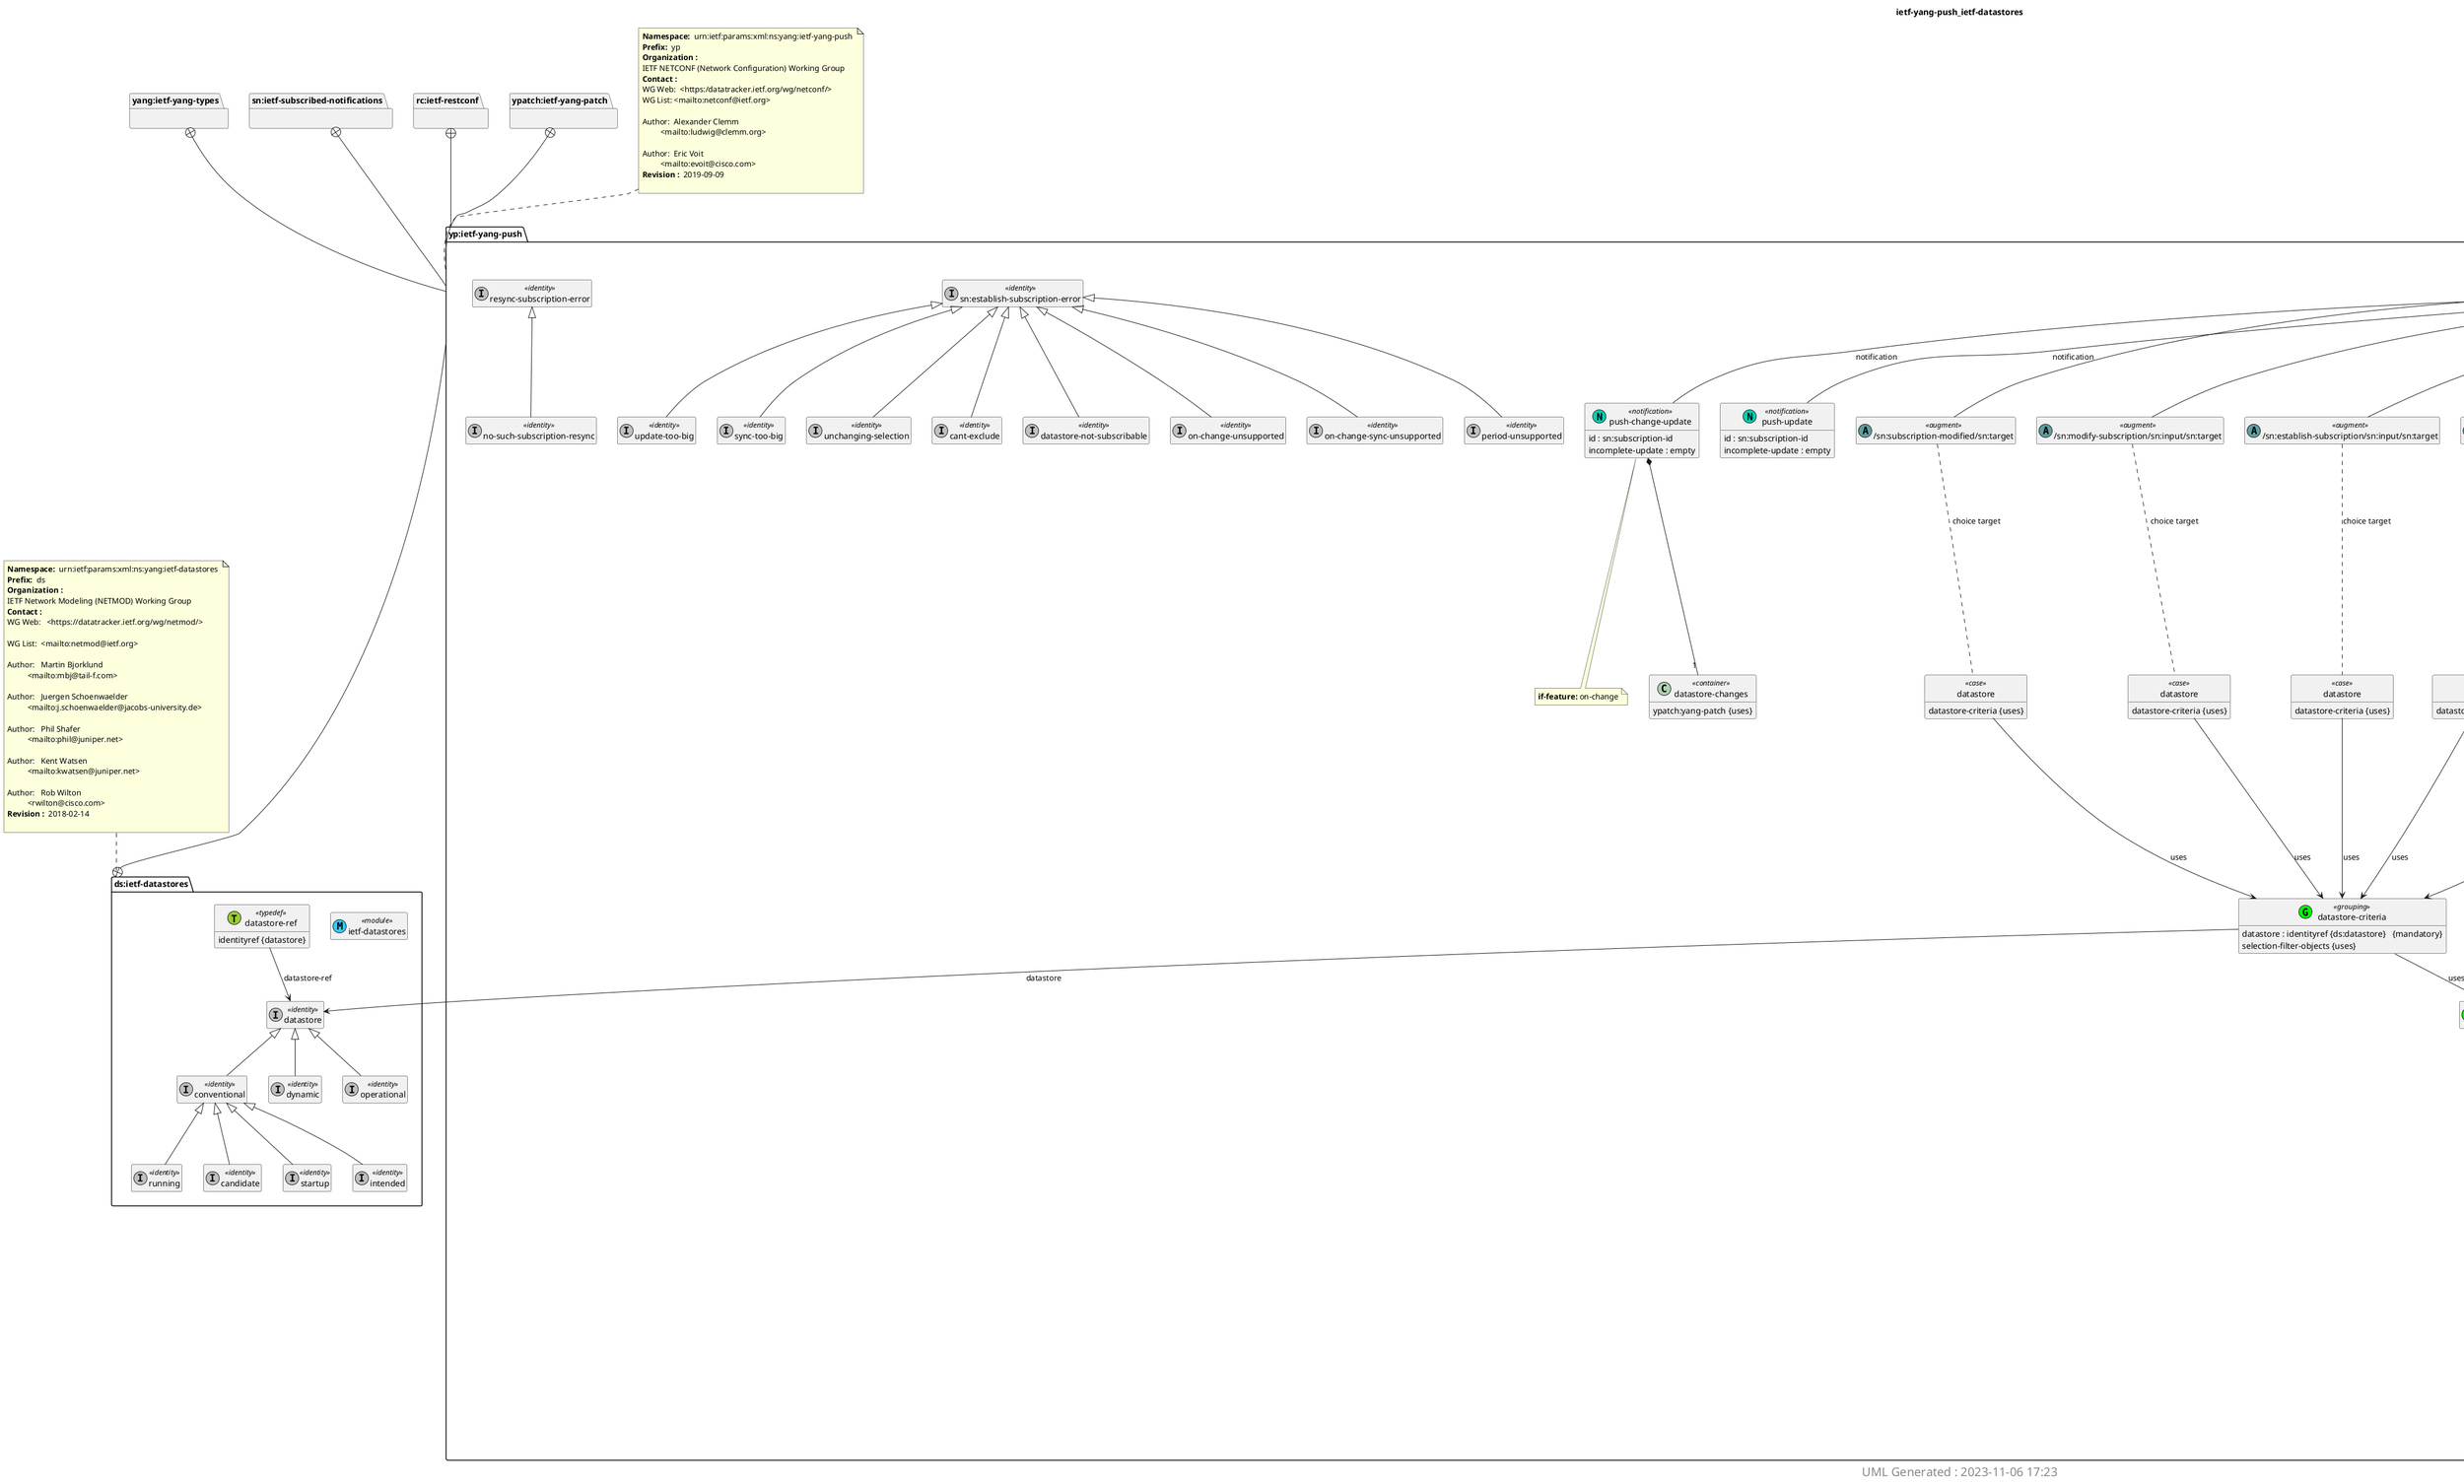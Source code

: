 'Download plantuml from http://plantuml.sourceforge.net/ 
'Generate png with java -jar plantuml.jar <file> 
'Output in img/<module>.png 
'If Java spits out memory error increase heap size with java -Xmx1024m  -jar plantuml.jar <file> 
@startuml img/ietf-yang-push_ietf-datastores.png 
hide empty fields 
hide empty methods 
hide <<case>> circle
hide <<augment>> circle
hide <<choice>> circle
hide <<leafref>> stereotype
hide <<leafref>> circle
page 1x1 
Title ietf-yang-push_ietf-datastores 

package "yang:ietf-yang-types" as yang_ietf_yang_types { 
} 

package "sn:ietf-subscribed-notifications" as sn_ietf_subscribed_notifications { 
} 

package "ds:ietf-datastores" as ds_ietf_datastores { 
} 

package "rc:ietf-restconf" as rc_ietf_restconf { 
} 

package "ypatch:ietf-yang-patch" as ypatch_ietf_yang_patch { 
} 

package "yp:ietf-yang-push" as yp_ietf_yang_push { 
} 
note top of yp_ietf_yang_push : <b>Namespace: </b> urn:ietf:params:xml:ns:yang:ietf-yang-push \n<b>Prefix: </b> yp \n<b>Organization : </b>\nIETF NETCONF (Network Configuration) Working Group \n<b>Contact : </b>\nWG Web:  <https:/datatracker.ietf.org/wg/netconf/> \nWG List: <mailto:netconf@ietf.org> \n \nAuthor:  Alexander Clemm \n         <mailto:ludwig@clemm.org> \n \nAuthor:  Eric Voit \n         <mailto:evoit@cisco.com> \n<b>Revision : </b> 2019-09-09 \n

package "yp:ietf-yang-push" as yp_ietf_yang_push { 
class "ietf-yang-push" as ietf_yang_push << (M, #33CCFF) module>> 
ietf_yang_push : feature : on-change 
enum "change-type" as yp_change_type_typedef <<enumeration>> {
create
delete
insert
MORE
}
class "selection-filter-ref" as yp_selection_filter_ref_typedef << (T, YellowGreen) typedef>>
yp_selection_filter_ref_typedef : leafref : /sn:filters/yp:selection-filter/yp:filter-id
class "centiseconds" as yp_centiseconds_typedef << (T, YellowGreen) typedef>>
yp_centiseconds_typedef : uint32
class "datastore-criteria" as ietf_yang_push_I_datastore_criteria_grouping <<(G,Lime) grouping>> 
ietf_yang_push_I_datastore_criteria_grouping : datastore : identityref {ds:datastore}   {mandatory}
ietf_yang_push_I_datastore_criteria_grouping : selection-filter-objects {uses} 
class "selection-filter-types" as ietf_yang_push_I_selection_filter_types_grouping <<(G,Lime) grouping>> 
class "filter-spec" as ietf_yang_push_I_selection_filter_types_I_filter_spec <<choice>> 
ietf_yang_push_I_selection_filter_types_grouping .. ietf_yang_push_I_selection_filter_types_I_filter_spec : choice 
class "datastore-xpath-filter" as ietf_yang_push_I_selection_filter_types_I_filter_spec_I_datastore_xpath_filter_case <<case>> 
ietf_yang_push_I_selection_filter_types_I_filter_spec .. ietf_yang_push_I_selection_filter_types_I_filter_spec_I_datastore_xpath_filter_case : choice datastore-xpath-filter
ietf_yang_push_I_selection_filter_types_I_filter_spec_I_datastore_xpath_filter_case : datastore-xpath-filter : yang:xpath1.0   {if-feature : sn:xpath}
class "selection-filter-objects" as ietf_yang_push_I_selection_filter_objects_grouping <<(G,Lime) grouping>> 
class "selection-filter" as ietf_yang_push_I_selection_filter_objects_I_selection_filter <<choice>> 
ietf_yang_push_I_selection_filter_objects_grouping .. ietf_yang_push_I_selection_filter_objects_I_selection_filter : choice 
class "by-reference" as ietf_yang_push_I_selection_filter_objects_I_selection_filter_I_by_reference_case <<case>>
ietf_yang_push_I_selection_filter_objects_I_selection_filter .. ietf_yang_push_I_selection_filter_objects_I_selection_filter_I_by_reference_case  : choice selection-filter
ietf_yang_push_I_selection_filter_objects_I_selection_filter_I_by_reference_case : selection-filter-ref : selection-filter-ref   {mandatory}
class "within-subscription" as ietf_yang_push_I_selection_filter_objects_I_selection_filter_I_within_subscription_case <<case>>
ietf_yang_push_I_selection_filter_objects_I_selection_filter .. ietf_yang_push_I_selection_filter_objects_I_selection_filter_I_within_subscription_case  : choice selection-filter
ietf_yang_push_I_selection_filter_objects_I_selection_filter_I_within_subscription_case : selection-filter-types {uses} 
class "update-policy-modifiable" as ietf_yang_push_I_update_policy_modifiable_grouping <<(G,Lime) grouping>> 
class "update-trigger" as ietf_yang_push_I_update_policy_modifiable_I_update_trigger <<choice>> 
ietf_yang_push_I_update_policy_modifiable_grouping .. ietf_yang_push_I_update_policy_modifiable_I_update_trigger : choice 
class "periodic" as ietf_yang_push_I_update_policy_modifiable_I_update_trigger_I_periodic_case <<case>>
ietf_yang_push_I_update_policy_modifiable_I_update_trigger .. ietf_yang_push_I_update_policy_modifiable_I_update_trigger_I_periodic_case  : choice update-trigger
class "periodic" as  ietf_yang_push_I_update_policy_modifiable_I_update_trigger_I_periodic_I_periodic <<container>> 
ietf_yang_push_I_update_policy_modifiable_I_update_trigger_I_periodic_case *-- "0..1" ietf_yang_push_I_update_policy_modifiable_I_update_trigger_I_periodic_I_periodic 
note bottom of ietf_yang_push_I_update_policy_modifiable_I_update_trigger_I_periodic_I_periodic
<b>Presence: </b>indicates a periodic subscription
end note 
ietf_yang_push_I_update_policy_modifiable_I_update_trigger_I_periodic_I_periodic : period : centiseconds   {mandatory}
ietf_yang_push_I_update_policy_modifiable_I_update_trigger_I_periodic_I_periodic : anchor-time : yang:date-and-time  
class "on-change" as ietf_yang_push_I_update_policy_modifiable_I_update_trigger_I_on_change_case <<case>>
ietf_yang_push_I_update_policy_modifiable_I_update_trigger .. ietf_yang_push_I_update_policy_modifiable_I_update_trigger_I_on_change_case  : choice update-trigger
note bottom of ietf_yang_push_I_update_policy_modifiable_I_update_trigger_I_on_change_case
<b>if-feature: </b>on-change
end note 
class "on-change" as  ietf_yang_push_I_update_policy_modifiable_I_update_trigger_I_on_change_I_on_change <<container>> 
ietf_yang_push_I_update_policy_modifiable_I_update_trigger_I_on_change_case *-- "0..1" ietf_yang_push_I_update_policy_modifiable_I_update_trigger_I_on_change_I_on_change 
note bottom of ietf_yang_push_I_update_policy_modifiable_I_update_trigger_I_on_change_I_on_change
<b>Presence: </b>indicates an on-change subscription
end note 
ietf_yang_push_I_update_policy_modifiable_I_update_trigger_I_on_change_I_on_change : dampening-period : centiseconds   = 0 
class "update-policy" as ietf_yang_push_I_update_policy_grouping <<(G,Lime) grouping>> 
ietf_yang_push_I_update_policy_grouping : update-policy-modifiable {uses} 
class "hints" as ietf_yang_push_I_hints_grouping <<(G,Lime) grouping>> 
ietf_yang_push_I_hints_grouping : period-hint : centiseconds  
ietf_yang_push_I_hints_grouping : filter-failure-hint : string  
ietf_yang_push_I_hints_grouping : object-count-estimate : uint32  
ietf_yang_push_I_hints_grouping : object-count-limit : uint32  
ietf_yang_push_I_hints_grouping : kilobytes-estimate : uint32  
ietf_yang_push_I_hints_grouping : kilobytes-limit : uint32  
ietf_yang_push : resync-subscription( in: id)
class "/sn:establish-subscription/sn:input" as sn_establish_subscription_sn_input << (A,CadetBlue) augment>>
ietf_yang_push *--  sn_establish_subscription_sn_input 
sn_establish_subscription_sn_input : update-policy {uses} 
class "/sn:establish-subscription/sn:input/sn:target" as sn_establish_subscription_sn_input_sn_target << (A,CadetBlue) augment>>
ietf_yang_push *--  sn_establish_subscription_sn_input_sn_target 
class "datastore" as ietf_subscribed_notifications_I_establish_subscription_I_input_I_target_I_datastore_case <<case>>
sn_establish_subscription_sn_input_sn_target .. ietf_subscribed_notifications_I_establish_subscription_I_input_I_target_I_datastore_case  : choice target
ietf_subscribed_notifications_I_establish_subscription_I_input_I_target_I_datastore_case : datastore-criteria {uses} 
class "/sn:modify-subscription/sn:input" as sn_modify_subscription_sn_input << (A,CadetBlue) augment>>
ietf_yang_push *--  sn_modify_subscription_sn_input 
sn_modify_subscription_sn_input : update-policy-modifiable {uses} 
class "/sn:modify-subscription/sn:input/sn:target" as sn_modify_subscription_sn_input_sn_target << (A,CadetBlue) augment>>
ietf_yang_push *--  sn_modify_subscription_sn_input_sn_target 
class "datastore" as ietf_subscribed_notifications_I_modify_subscription_I_input_I_target_I_datastore_case <<case>>
sn_modify_subscription_sn_input_sn_target .. ietf_subscribed_notifications_I_modify_subscription_I_input_I_target_I_datastore_case  : choice target
ietf_subscribed_notifications_I_modify_subscription_I_input_I_target_I_datastore_case : datastore-criteria {uses} 
class "push-update" as ietf_yang_push_I_push_update << (N,#00D1B2) notification>> 
ietf_yang_push -- ietf_yang_push_I_push_update : notification 
ietf_yang_push_I_push_update : id : sn:subscription-id  
ietf_yang_push_I_push_update : incomplete-update : empty  
class "push-change-update" as ietf_yang_push_I_push_change_update << (N,#00D1B2) notification>> 
ietf_yang_push -- ietf_yang_push_I_push_change_update : notification 
note bottom of ietf_yang_push_I_push_change_update
<b>if-feature: </b>on-change
end note 
ietf_yang_push_I_push_change_update : id : sn:subscription-id  
class "datastore-changes" as  ietf_yang_push_I_push_change_update_I_datastore_changes <<container>> 
ietf_yang_push_I_push_change_update *-- "1" ietf_yang_push_I_push_change_update_I_datastore_changes 
ietf_yang_push_I_push_change_update_I_datastore_changes : ypatch:yang-patch {uses} 
ietf_yang_push_I_push_change_update : incomplete-update : empty  
class "/sn:subscription-started" as sn_subscription_started << (A,CadetBlue) augment>>
ietf_yang_push *--  sn_subscription_started 
sn_subscription_started : update-policy {uses} 
class "/sn:subscription-started/sn:target" as sn_subscription_started_sn_target << (A,CadetBlue) augment>>
ietf_yang_push *--  sn_subscription_started_sn_target 
class "datastore" as ietf_subscribed_notifications_I_subscription_started_I_target_I_datastore_case <<case>>
sn_subscription_started_sn_target .. ietf_subscribed_notifications_I_subscription_started_I_target_I_datastore_case  : choice target
ietf_subscribed_notifications_I_subscription_started_I_target_I_datastore_case : datastore-criteria {uses} 
class "/sn:subscription-modified" as sn_subscription_modified << (A,CadetBlue) augment>>
ietf_yang_push *--  sn_subscription_modified 
sn_subscription_modified : update-policy {uses} 
class "/sn:subscription-modified/sn:target" as sn_subscription_modified_sn_target << (A,CadetBlue) augment>>
ietf_yang_push *--  sn_subscription_modified_sn_target 
class "datastore" as ietf_subscribed_notifications_I_subscription_modified_I_target_I_datastore_case <<case>>
sn_subscription_modified_sn_target .. ietf_subscribed_notifications_I_subscription_modified_I_target_I_datastore_case  : choice target
ietf_subscribed_notifications_I_subscription_modified_I_target_I_datastore_case : datastore-criteria {uses} 
class "/sn:filters" as sn_filters << (A,CadetBlue) augment>>
ietf_yang_push *--  sn_filters 
class "selection-filter" as ietf_subscribed_notifications_I_filters_I_selection_filter << (L, #FF7700) list>> 
sn_filters *-- "0..N" ietf_subscribed_notifications_I_filters_I_selection_filter 
ietf_subscribed_notifications_I_filters_I_selection_filter : +filter-id : string  {key} 
ietf_subscribed_notifications_I_filters_I_selection_filter : selection-filter-types {uses} 
class "/sn:subscriptions/sn:subscription" as sn_subscriptions_sn_subscription << (A,CadetBlue) augment>>
ietf_yang_push *--  sn_subscriptions_sn_subscription 
note bottom of sn_subscriptions_sn_subscription
<b>When: </b>yp:datastore
end note 
sn_subscriptions_sn_subscription : update-policy {uses} 
class "/sn:subscriptions/sn:subscription/sn:target" as sn_subscriptions_sn_subscription_sn_target << (A,CadetBlue) augment>>
ietf_yang_push *--  sn_subscriptions_sn_subscription_sn_target 
class "datastore" as ietf_subscribed_notifications_I_subscriptions_I_subscription_I_target_I_datastore_case <<case>>
sn_subscriptions_sn_subscription_sn_target .. ietf_subscribed_notifications_I_subscriptions_I_subscription_I_target_I_datastore_case  : choice target
ietf_subscribed_notifications_I_subscriptions_I_subscription_I_target_I_datastore_case : datastore-criteria {uses} 
class "sn:establish-subscription-error" as sn_establish_subscription_error_identity << (I,Silver) identity>> 
class "resync-subscription-error" as yp_resync_subscription_error_identity << (I,Silver) identity>> 
class "cant-exclude" as yp_cant_exclude_identity << (I,Silver) identity>> 
sn_establish_subscription_error_identity <|-- yp_cant_exclude_identity 
class "datastore-not-subscribable" as yp_datastore_not_subscribable_identity << (I,Silver) identity>> 
sn_establish_subscription_error_identity <|-- yp_datastore_not_subscribable_identity 
class "no-such-subscription-resync" as yp_no_such_subscription_resync_identity << (I,Silver) identity>> 
yp_resync_subscription_error_identity <|-- yp_no_such_subscription_resync_identity 
class "on-change-unsupported" as yp_on_change_unsupported_identity << (I,Silver) identity>> 
sn_establish_subscription_error_identity <|-- yp_on_change_unsupported_identity 
class "on-change-sync-unsupported" as yp_on_change_sync_unsupported_identity << (I,Silver) identity>> 
sn_establish_subscription_error_identity <|-- yp_on_change_sync_unsupported_identity 
class "period-unsupported" as yp_period_unsupported_identity << (I,Silver) identity>> 
sn_establish_subscription_error_identity <|-- yp_period_unsupported_identity 
class "update-too-big" as yp_update_too_big_identity << (I,Silver) identity>> 
sn_establish_subscription_error_identity <|-- yp_update_too_big_identity 
class "sync-too-big" as yp_sync_too_big_identity << (I,Silver) identity>> 
sn_establish_subscription_error_identity <|-- yp_sync_too_big_identity 
class "unchanging-selection" as yp_unchanging_selection_identity << (I,Silver) identity>> 
sn_establish_subscription_error_identity <|-- yp_unchanging_selection_identity 
} 

yang_ietf_yang_types +-- yp_ietf_yang_push
sn_ietf_subscribed_notifications +-- yp_ietf_yang_push
ds_ietf_datastores +-- yp_ietf_yang_push
rc_ietf_restconf +-- yp_ietf_yang_push
ypatch_ietf_yang_patch +-- yp_ietf_yang_push

package "ds:ietf-datastores" as ds_ietf_datastores { 
} 
note top of ds_ietf_datastores : <b>Namespace: </b> urn:ietf:params:xml:ns:yang:ietf-datastores \n<b>Prefix: </b> ds \n<b>Organization : </b>\nIETF Network Modeling (NETMOD) Working Group \n<b>Contact : </b>\nWG Web:   <https://datatracker.ietf.org/wg/netmod/> \n \nWG List:  <mailto:netmod@ietf.org> \n \nAuthor:   Martin Bjorklund \n          <mailto:mbj@tail-f.com> \n \nAuthor:   Juergen Schoenwaelder \n          <mailto:j.schoenwaelder@jacobs-university.de> \n \nAuthor:   Phil Shafer \n          <mailto:phil@juniper.net> \n \nAuthor:   Kent Watsen \n          <mailto:kwatsen@juniper.net> \n \nAuthor:   Rob Wilton \n          <rwilton@cisco.com> \n<b>Revision : </b> 2018-02-14 \n

package "ds:ietf-datastores" as ds_ietf_datastores { 
class "ietf-datastores" as ietf_datastores << (M, #33CCFF) module>> 
class "datastore-ref" as ds_datastore_ref_typedef << (T, YellowGreen) typedef>>
ds_datastore_ref_typedef : identityref {datastore}
class "datastore" as ds_datastore_identity << (I,Silver) identity>> 
class "conventional" as ds_conventional_identity << (I,Silver) identity>> 
ds_datastore_identity <|-- ds_conventional_identity 
class "running" as ds_running_identity << (I,Silver) identity>> 
ds_conventional_identity <|-- ds_running_identity 
class "candidate" as ds_candidate_identity << (I,Silver) identity>> 
ds_conventional_identity <|-- ds_candidate_identity 
class "startup" as ds_startup_identity << (I,Silver) identity>> 
ds_conventional_identity <|-- ds_startup_identity 
class "intended" as ds_intended_identity << (I,Silver) identity>> 
ds_conventional_identity <|-- ds_intended_identity 
class "dynamic" as ds_dynamic_identity << (I,Silver) identity>> 
ds_datastore_identity <|-- ds_dynamic_identity 
class "operational" as ds_operational_identity << (I,Silver) identity>> 
ds_datastore_identity <|-- ds_operational_identity 
ds_datastore_ref_typedef-->ds_datastore_identity : datastore-ref
} 

ietf_yang_push_I_datastore_criteria_grouping --> ietf_yang_push_I_selection_filter_objects_grouping : uses 
ietf_yang_push_I_selection_filter_objects_I_selection_filter_I_within_subscription_case --> ietf_yang_push_I_selection_filter_types_grouping : uses 
ietf_yang_push_I_update_policy_grouping --> ietf_yang_push_I_update_policy_modifiable_grouping : uses 
sn_establish_subscription_sn_input --> ietf_yang_push_I_update_policy_grouping : uses 
ietf_subscribed_notifications_I_establish_subscription_I_input_I_target_I_datastore_case --> ietf_yang_push_I_datastore_criteria_grouping : uses 
sn_modify_subscription_sn_input --> ietf_yang_push_I_update_policy_modifiable_grouping : uses 
ietf_subscribed_notifications_I_modify_subscription_I_input_I_target_I_datastore_case --> ietf_yang_push_I_datastore_criteria_grouping : uses 
sn_subscription_started --> ietf_yang_push_I_update_policy_grouping : uses 
ietf_subscribed_notifications_I_subscription_started_I_target_I_datastore_case --> ietf_yang_push_I_datastore_criteria_grouping : uses 
sn_subscription_modified --> ietf_yang_push_I_update_policy_grouping : uses 
ietf_subscribed_notifications_I_subscription_modified_I_target_I_datastore_case --> ietf_yang_push_I_datastore_criteria_grouping : uses 
ietf_subscribed_notifications_I_filters_I_selection_filter --> ietf_yang_push_I_selection_filter_types_grouping : uses 
sn_subscriptions_sn_subscription --> ietf_yang_push_I_update_policy_grouping : uses 
ietf_subscribed_notifications_I_subscriptions_I_subscription_I_target_I_datastore_case --> ietf_yang_push_I_datastore_criteria_grouping : uses 
yp_selection_filter_ref_typedef-->"yp:filter-id"ietf_subscribed_notifications_I_filters_I_selection_filter: selection-filter-ref
ietf_yang_push_I_datastore_criteria_grouping-->ds_datastore_identity : datastore
center footer
 <size:20> UML Generated : 2023-11-06 17:23 </size>
 endfooter 
@enduml 
